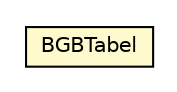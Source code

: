 #!/usr/local/bin/dot
#
# Class diagram 
# Generated by UMLGraph version R5_6-24-gf6e263 (http://www.umlgraph.org/)
#

digraph G {
	edge [fontname="Helvetica",fontsize=10,labelfontname="Helvetica",labelfontsize=10];
	node [fontname="Helvetica",fontsize=10,shape=plaintext];
	nodesep=0.25;
	ranksep=0.5;
	// nl.egem.stuf.sector.bg._0204.BGBTabel
	c38848 [label=<<table title="nl.egem.stuf.sector.bg._0204.BGBTabel" border="0" cellborder="1" cellspacing="0" cellpadding="2" port="p" bgcolor="lemonChiffon" href="./BGBTabel.html">
		<tr><td><table border="0" cellspacing="0" cellpadding="1">
<tr><td align="center" balign="center"> BGBTabel </td></tr>
		</table></td></tr>
		</table>>, URL="./BGBTabel.html", fontname="Helvetica", fontcolor="black", fontsize=10.0];
}

